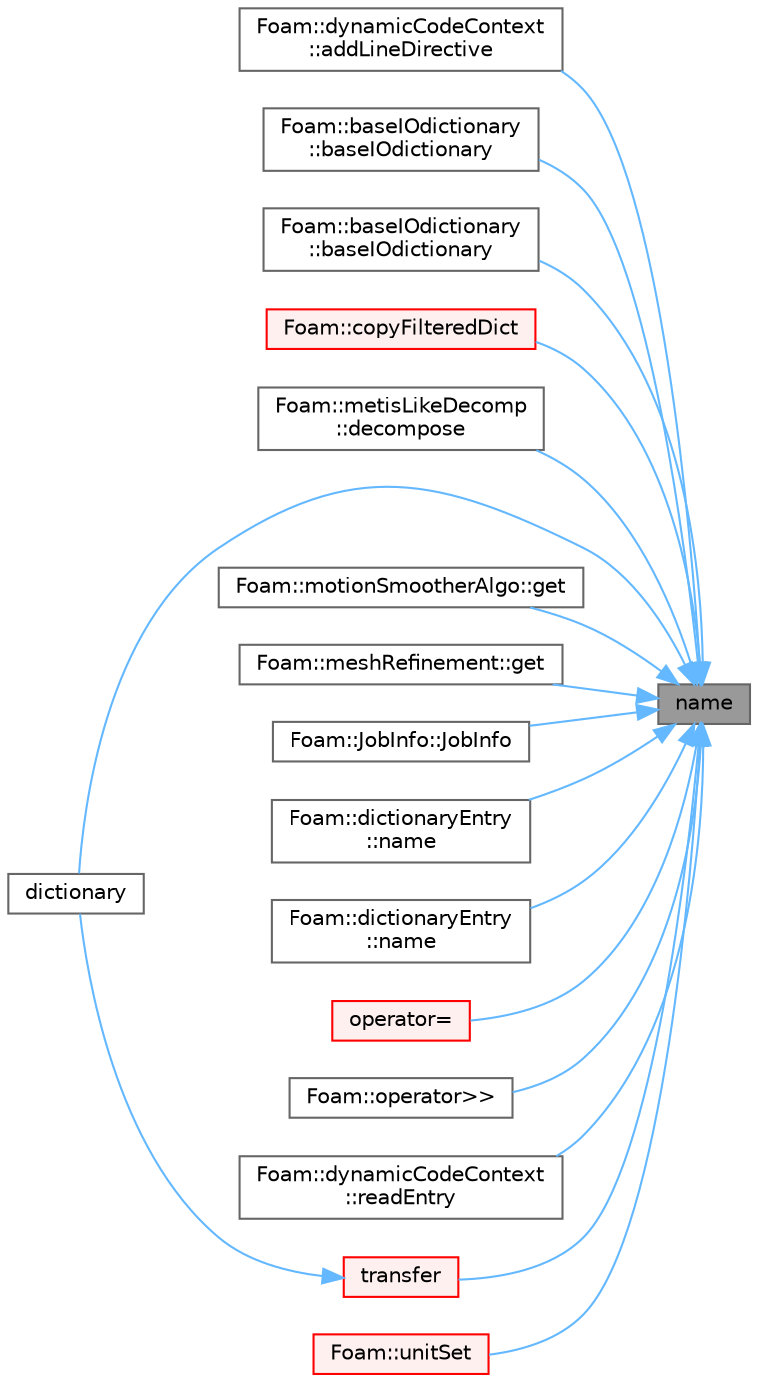 digraph "name"
{
 // LATEX_PDF_SIZE
  bgcolor="transparent";
  edge [fontname=Helvetica,fontsize=10,labelfontname=Helvetica,labelfontsize=10];
  node [fontname=Helvetica,fontsize=10,shape=box,height=0.2,width=0.4];
  rankdir="RL";
  Node1 [id="Node000001",label="name",height=0.2,width=0.4,color="gray40", fillcolor="grey60", style="filled", fontcolor="black",tooltip=" "];
  Node1 -> Node2 [id="edge1_Node000001_Node000002",dir="back",color="steelblue1",style="solid",tooltip=" "];
  Node2 [id="Node000002",label="Foam::dynamicCodeContext\l::addLineDirective",height=0.2,width=0.4,color="grey40", fillcolor="white", style="filled",URL="$classFoam_1_1dynamicCodeContext.html#a28a4392c719ba7473f9fd2df9a75108c",tooltip=" "];
  Node1 -> Node3 [id="edge2_Node000001_Node000003",dir="back",color="steelblue1",style="solid",tooltip=" "];
  Node3 [id="Node000003",label="Foam::baseIOdictionary\l::baseIOdictionary",height=0.2,width=0.4,color="grey40", fillcolor="white", style="filled",URL="$classFoam_1_1baseIOdictionary.html#a51f4a2ca125fe55457a88c2bf09a3f3c",tooltip=" "];
  Node1 -> Node4 [id="edge3_Node000001_Node000004",dir="back",color="steelblue1",style="solid",tooltip=" "];
  Node4 [id="Node000004",label="Foam::baseIOdictionary\l::baseIOdictionary",height=0.2,width=0.4,color="grey40", fillcolor="white", style="filled",URL="$classFoam_1_1baseIOdictionary.html#a0be50b5dd266e0cb81230d4ca9b27708",tooltip=" "];
  Node1 -> Node5 [id="edge4_Node000001_Node000005",dir="back",color="steelblue1",style="solid",tooltip=" "];
  Node5 [id="Node000005",label="Foam::copyFilteredDict",height=0.2,width=0.4,color="red", fillcolor="#FFF0F0", style="filled",URL="$namespaceFoam.html#a379846d46253513f508b3b07bff07a68",tooltip=" "];
  Node1 -> Node8 [id="edge5_Node000001_Node000008",dir="back",color="steelblue1",style="solid",tooltip=" "];
  Node8 [id="Node000008",label="Foam::metisLikeDecomp\l::decompose",height=0.2,width=0.4,color="grey40", fillcolor="white", style="filled",URL="$classFoam_1_1metisLikeDecomp.html#ae203c5b7010faf4c89c02514cbd19d65",tooltip=" "];
  Node1 -> Node9 [id="edge6_Node000001_Node000009",dir="back",color="steelblue1",style="solid",tooltip=" "];
  Node9 [id="Node000009",label="dictionary",height=0.2,width=0.4,color="grey40", fillcolor="white", style="filled",URL="$classFoam_1_1dictionary.html#aad2432325f370c87fbdfc19b3546f729",tooltip=" "];
  Node1 -> Node10 [id="edge7_Node000001_Node000010",dir="back",color="steelblue1",style="solid",tooltip=" "];
  Node10 [id="Node000010",label="Foam::motionSmootherAlgo::get",height=0.2,width=0.4,color="grey40", fillcolor="white", style="filled",URL="$classFoam_1_1motionSmootherAlgo.html#a341138b14b086be87aff7bfa7087a170",tooltip=" "];
  Node1 -> Node11 [id="edge8_Node000001_Node000011",dir="back",color="steelblue1",style="solid",tooltip=" "];
  Node11 [id="Node000011",label="Foam::meshRefinement::get",height=0.2,width=0.4,color="grey40", fillcolor="white", style="filled",URL="$classFoam_1_1meshRefinement.html#a3fd684e9f40d4bfb82fba3ffd8940381",tooltip=" "];
  Node1 -> Node12 [id="edge9_Node000001_Node000012",dir="back",color="steelblue1",style="solid",tooltip=" "];
  Node12 [id="Node000012",label="Foam::JobInfo::JobInfo",height=0.2,width=0.4,color="grey40", fillcolor="white", style="filled",URL="$classFoam_1_1JobInfo.html#a37755ec761ec7d5d5d4b23a980f78097",tooltip=" "];
  Node1 -> Node13 [id="edge10_Node000001_Node000013",dir="back",color="steelblue1",style="solid",tooltip=" "];
  Node13 [id="Node000013",label="Foam::dictionaryEntry\l::name",height=0.2,width=0.4,color="grey40", fillcolor="white", style="filled",URL="$classFoam_1_1dictionaryEntry.html#a129195297782d5e29a4cbb3b765bdc41",tooltip=" "];
  Node1 -> Node14 [id="edge11_Node000001_Node000014",dir="back",color="steelblue1",style="solid",tooltip=" "];
  Node14 [id="Node000014",label="Foam::dictionaryEntry\l::name",height=0.2,width=0.4,color="grey40", fillcolor="white", style="filled",URL="$classFoam_1_1dictionaryEntry.html#a48d778ecaf612e9ac27dd0440302cc38",tooltip=" "];
  Node1 -> Node15 [id="edge12_Node000001_Node000015",dir="back",color="steelblue1",style="solid",tooltip=" "];
  Node15 [id="Node000015",label="operator=",height=0.2,width=0.4,color="red", fillcolor="#FFF0F0", style="filled",URL="$classFoam_1_1dictionary.html#aedc74785a31b436e5418a48d03bc37a6",tooltip=" "];
  Node1 -> Node21 [id="edge13_Node000001_Node000021",dir="back",color="steelblue1",style="solid",tooltip=" "];
  Node21 [id="Node000021",label="Foam::operator\>\>",height=0.2,width=0.4,color="grey40", fillcolor="white", style="filled",URL="$namespaceFoam.html#a91bcaf19050b8d5f2fe5c548294d76c6",tooltip=" "];
  Node1 -> Node22 [id="edge14_Node000001_Node000022",dir="back",color="steelblue1",style="solid",tooltip=" "];
  Node22 [id="Node000022",label="Foam::dynamicCodeContext\l::readEntry",height=0.2,width=0.4,color="grey40", fillcolor="white", style="filled",URL="$classFoam_1_1dynamicCodeContext.html#a59432ce7a7b1f5880831141d34086554",tooltip=" "];
  Node1 -> Node23 [id="edge15_Node000001_Node000023",dir="back",color="steelblue1",style="solid",tooltip=" "];
  Node23 [id="Node000023",label="transfer",height=0.2,width=0.4,color="red", fillcolor="#FFF0F0", style="filled",URL="$classFoam_1_1dictionary.html#a1a033879b2c719f808389b3d4574bcd6",tooltip=" "];
  Node23 -> Node9 [id="edge16_Node000023_Node000009",dir="back",color="steelblue1",style="solid",tooltip=" "];
  Node1 -> Node27 [id="edge17_Node000001_Node000027",dir="back",color="steelblue1",style="solid",tooltip=" "];
  Node27 [id="Node000027",label="Foam::unitSet",height=0.2,width=0.4,color="red", fillcolor="#FFF0F0", style="filled",URL="$namespaceFoam.html#a86ae6ae2ab61e05a912b83008116a04e",tooltip=" "];
}
